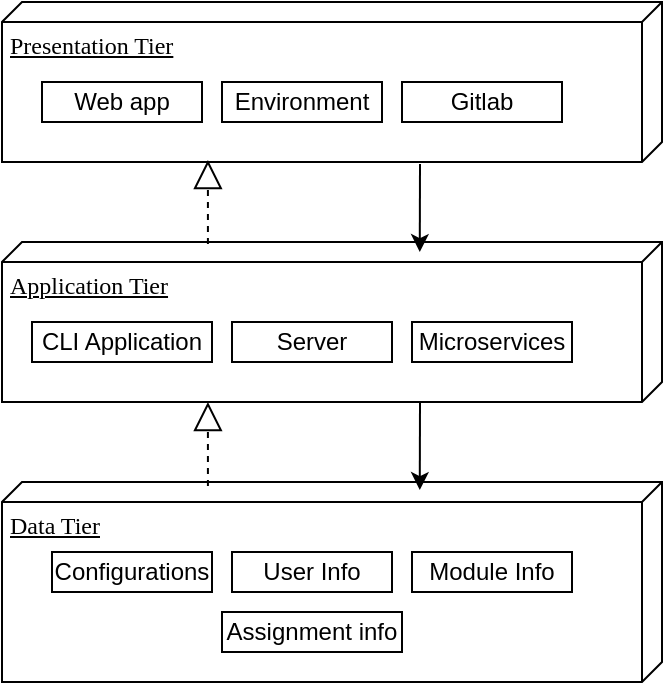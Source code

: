 <mxfile version="12.2.0" type="device" pages="1"><diagram name="Page-1" id="5f0bae14-7c28-e335-631c-24af17079c00"><mxGraphModel dx="1361" dy="711" grid="1" gridSize="10" guides="1" tooltips="1" connect="1" arrows="1" fold="1" page="1" pageScale="1" pageWidth="1100" pageHeight="850" background="#ffffff" math="0" shadow="0"><root><mxCell id="0"/><mxCell id="1" parent="0"/><mxCell id="39150e848f15840c-1" value="Presentation Tier" style="verticalAlign=top;align=left;spacingTop=8;spacingLeft=2;spacingRight=12;shape=cube;size=10;direction=south;fontStyle=4;html=1;rounded=0;shadow=0;comic=0;labelBackgroundColor=none;strokeColor=#000000;strokeWidth=1;fillColor=#ffffff;fontFamily=Verdana;fontSize=12;fontColor=#000000;" parent="1" vertex="1"><mxGeometry x="440" y="40" width="330" height="80" as="geometry"/></mxCell><mxCell id="39150e848f15840c-2" value="Application Tier" style="verticalAlign=top;align=left;spacingTop=8;spacingLeft=2;spacingRight=12;shape=cube;size=10;direction=south;fontStyle=4;html=1;rounded=0;shadow=0;comic=0;labelBackgroundColor=none;strokeColor=#000000;strokeWidth=1;fillColor=#ffffff;fontFamily=Verdana;fontSize=12;fontColor=#000000;" parent="1" vertex="1"><mxGeometry x="440" y="160" width="330" height="80" as="geometry"/></mxCell><mxCell id="tuNpGcN4cZkiYfli8yLx-1" value="Data Tier" style="verticalAlign=top;align=left;spacingTop=8;spacingLeft=2;spacingRight=12;shape=cube;size=10;direction=south;fontStyle=4;html=1;rounded=0;shadow=0;comic=0;labelBackgroundColor=none;strokeColor=#000000;strokeWidth=1;fillColor=#ffffff;fontFamily=Verdana;fontSize=12;fontColor=#000000;" vertex="1" parent="1"><mxGeometry x="440" y="280" width="330" height="100" as="geometry"/></mxCell><mxCell id="tuNpGcN4cZkiYfli8yLx-2" value="Web app" style="rounded=0;whiteSpace=wrap;html=1;" vertex="1" parent="1"><mxGeometry x="460" y="80" width="80" height="20" as="geometry"/></mxCell><mxCell id="tuNpGcN4cZkiYfli8yLx-3" value="Environment" style="rounded=0;whiteSpace=wrap;html=1;" vertex="1" parent="1"><mxGeometry x="550" y="80" width="80" height="20" as="geometry"/></mxCell><mxCell id="tuNpGcN4cZkiYfli8yLx-5" value="Gitlab" style="rounded=0;whiteSpace=wrap;html=1;" vertex="1" parent="1"><mxGeometry x="640" y="80" width="80" height="20" as="geometry"/></mxCell><mxCell id="tuNpGcN4cZkiYfli8yLx-6" value="CLI Application" style="rounded=0;whiteSpace=wrap;html=1;" vertex="1" parent="1"><mxGeometry x="455" y="200" width="90" height="20" as="geometry"/></mxCell><mxCell id="tuNpGcN4cZkiYfli8yLx-7" value="Server" style="rounded=0;whiteSpace=wrap;html=1;" vertex="1" parent="1"><mxGeometry x="555" y="200" width="80" height="20" as="geometry"/></mxCell><mxCell id="tuNpGcN4cZkiYfli8yLx-10" value="Microservices" style="rounded=0;whiteSpace=wrap;html=1;" vertex="1" parent="1"><mxGeometry x="645" y="200" width="80" height="20" as="geometry"/></mxCell><mxCell id="tuNpGcN4cZkiYfli8yLx-14" value="Configurations" style="rounded=0;whiteSpace=wrap;html=1;" vertex="1" parent="1"><mxGeometry x="465" y="315" width="80" height="20" as="geometry"/></mxCell><mxCell id="tuNpGcN4cZkiYfli8yLx-16" value="User Info" style="rounded=0;whiteSpace=wrap;html=1;" vertex="1" parent="1"><mxGeometry x="555" y="315" width="80" height="20" as="geometry"/></mxCell><mxCell id="tuNpGcN4cZkiYfli8yLx-17" value="Module Info" style="rounded=0;whiteSpace=wrap;html=1;" vertex="1" parent="1"><mxGeometry x="645" y="315" width="80" height="20" as="geometry"/></mxCell><mxCell id="tuNpGcN4cZkiYfli8yLx-18" value="Assignment info" style="rounded=0;whiteSpace=wrap;html=1;" vertex="1" parent="1"><mxGeometry x="550" y="345" width="90" height="20" as="geometry"/></mxCell><mxCell id="tuNpGcN4cZkiYfli8yLx-21" value="" style="endArrow=block;dashed=1;endFill=0;endSize=12;html=1;exitX=0.02;exitY=0.688;exitDx=0;exitDy=0;exitPerimeter=0;entryX=1;entryY=0.688;entryDx=0;entryDy=0;entryPerimeter=0;" edge="1" parent="1" source="tuNpGcN4cZkiYfli8yLx-1" target="39150e848f15840c-2"><mxGeometry width="160" relative="1" as="geometry"><mxPoint x="440" y="400" as="sourcePoint"/><mxPoint x="600" y="400" as="targetPoint"/></mxGeometry></mxCell><mxCell id="tuNpGcN4cZkiYfli8yLx-22" value="" style="endArrow=block;dashed=1;endFill=0;endSize=12;html=1;exitX=0.02;exitY=0.688;exitDx=0;exitDy=0;exitPerimeter=0;entryX=1;entryY=0.688;entryDx=0;entryDy=0;entryPerimeter=0;" edge="1" parent="1"><mxGeometry width="160" relative="1" as="geometry"><mxPoint x="542.96" y="161" as="sourcePoint"/><mxPoint x="542.96" y="119" as="targetPoint"/></mxGeometry></mxCell><mxCell id="tuNpGcN4cZkiYfli8yLx-23" value="" style="endArrow=classic;html=1;entryX=0.013;entryY=0.367;entryDx=0;entryDy=0;entryPerimeter=0;" edge="1" parent="1"><mxGeometry width="50" height="50" relative="1" as="geometry"><mxPoint x="649" y="121" as="sourcePoint"/><mxPoint x="648.89" y="165.04" as="targetPoint"/></mxGeometry></mxCell><mxCell id="tuNpGcN4cZkiYfli8yLx-24" value="" style="endArrow=classic;html=1;entryX=0.013;entryY=0.367;entryDx=0;entryDy=0;entryPerimeter=0;" edge="1" parent="1"><mxGeometry width="50" height="50" relative="1" as="geometry"><mxPoint x="649" y="240" as="sourcePoint"/><mxPoint x="648.89" y="284.04" as="targetPoint"/></mxGeometry></mxCell></root></mxGraphModel></diagram></mxfile>